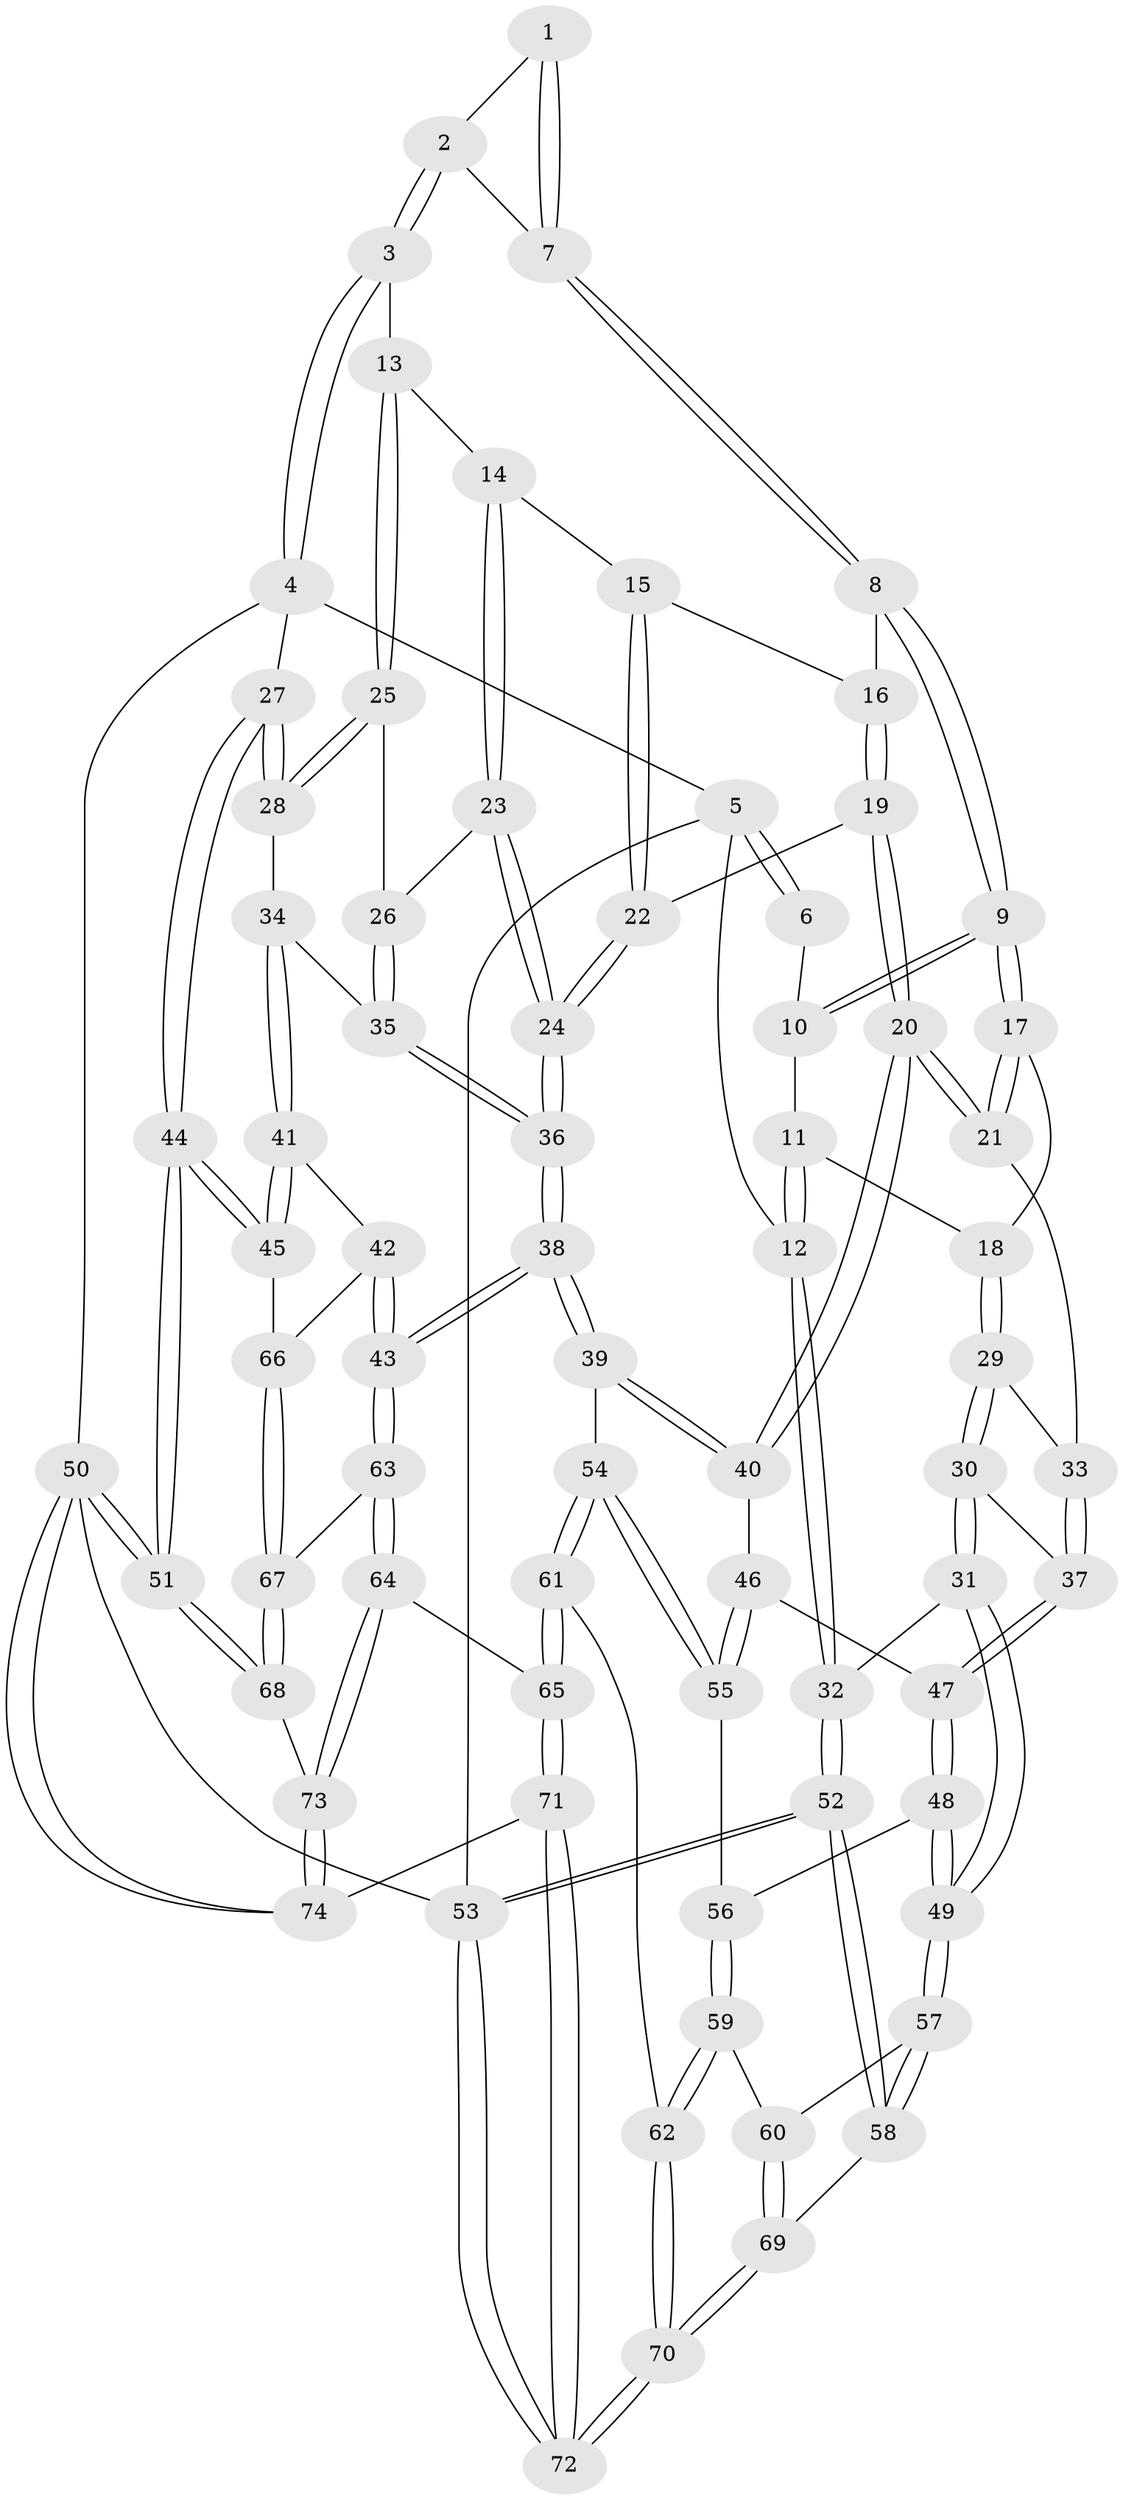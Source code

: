 // Generated by graph-tools (version 1.1) at 2025/01/03/09/25 05:01:08]
// undirected, 74 vertices, 182 edges
graph export_dot {
graph [start="1"]
  node [color=gray90,style=filled];
  1 [pos="+0.3433132116655826+0"];
  2 [pos="+0.8442145786935165+0"];
  3 [pos="+0.9249227666368243+0"];
  4 [pos="+1+0"];
  5 [pos="+0+0"];
  6 [pos="+0.20651348763647565+0"];
  7 [pos="+0.4692531827012394+0.1218447979218805"];
  8 [pos="+0.462949140392274+0.14523880383598148"];
  9 [pos="+0.28745106793920255+0.17901049680600717"];
  10 [pos="+0.22652661620151562+0"];
  11 [pos="+0.05783296259966176+0.16044889243082017"];
  12 [pos="+0+0.20243288993288147"];
  13 [pos="+0.8210106037396917+0"];
  14 [pos="+0.5926605302258747+0.16524743482084112"];
  15 [pos="+0.5209507482529291+0.1830917489671695"];
  16 [pos="+0.4887397309513393+0.16842007319175503"];
  17 [pos="+0.2870485418641639+0.18022479714911308"];
  18 [pos="+0.1656983477316868+0.2161883099845157"];
  19 [pos="+0.4520356552043308+0.28690488171570966"];
  20 [pos="+0.32872514168088707+0.35074669355468957"];
  21 [pos="+0.31072183893017935+0.3162519736606782"];
  22 [pos="+0.5632693383693629+0.31806097219888163"];
  23 [pos="+0.6483210751616104+0.2944900203928352"];
  24 [pos="+0.6049044283836269+0.3732702499510625"];
  25 [pos="+0.8098466667085318+0.09124064346710073"];
  26 [pos="+0.661835980602534+0.2817958681838307"];
  27 [pos="+1+0.2991447544123652"];
  28 [pos="+0.8455896618901104+0.3038404619632154"];
  29 [pos="+0.11253884682979376+0.2819244235227303"];
  30 [pos="+0.003988872857501592+0.3525082052660698"];
  31 [pos="+0+0.3381304473114405"];
  32 [pos="+0+0.306509332259373"];
  33 [pos="+0.2025665367780559+0.3323951765154904"];
  34 [pos="+0.8433685421743379+0.31058001564481585"];
  35 [pos="+0.826972241438902+0.31596923659380893"];
  36 [pos="+0.6078239739472828+0.41718246434857786"];
  37 [pos="+0.08741829651597799+0.401857378901473"];
  38 [pos="+0.584982542712549+0.512225245979141"];
  39 [pos="+0.5173200569424242+0.5168760925651167"];
  40 [pos="+0.33279635073932023+0.37254127948362953"];
  41 [pos="+0.8711266736427737+0.4308438328546396"];
  42 [pos="+0.6676579098917094+0.5566566452167002"];
  43 [pos="+0.6422571535575047+0.5610339264970758"];
  44 [pos="+1+0.5412928641284136"];
  45 [pos="+1+0.5380345395492706"];
  46 [pos="+0.2123686178003055+0.48698510289848096"];
  47 [pos="+0.17654455517813145+0.5008769529348459"];
  48 [pos="+0.15761593641917887+0.5456373733124161"];
  49 [pos="+0.09916932238312418+0.6089348835261732"];
  50 [pos="+1+1"];
  51 [pos="+1+1"];
  52 [pos="+0+0.7597115661813301"];
  53 [pos="+0+1"];
  54 [pos="+0.43435886095831305+0.5938616465687215"];
  55 [pos="+0.3512775986753861+0.6011873950690008"];
  56 [pos="+0.28040149157453953+0.6496713398730464"];
  57 [pos="+0.09484068445196488+0.6172910592761538"];
  58 [pos="+0+0.7349105086249141"];
  59 [pos="+0.252414977483714+0.7306316748981979"];
  60 [pos="+0.20006289805285596+0.728444620793414"];
  61 [pos="+0.3996664732466588+0.8057806939343687"];
  62 [pos="+0.3223616296323049+0.8008968452436916"];
  63 [pos="+0.6716503404716981+0.7958215465758092"];
  64 [pos="+0.6325148178860657+0.84000942247658"];
  65 [pos="+0.4575825062134891+0.8572571395317324"];
  66 [pos="+0.8861625025798655+0.619007669641222"];
  67 [pos="+0.8375681992987125+0.8217852117710694"];
  68 [pos="+0.9034562054786824+0.8595310338233663"];
  69 [pos="+0.11987347428012626+0.8284754195009947"];
  70 [pos="+0.18342005587655016+0.9513418419286677"];
  71 [pos="+0.34045016682301543+1"];
  72 [pos="+0.15764515533741466+1"];
  73 [pos="+0.664213760563561+1"];
  74 [pos="+0.6708590922949526+1"];
  1 -- 2;
  1 -- 7;
  1 -- 7;
  2 -- 3;
  2 -- 3;
  2 -- 7;
  3 -- 4;
  3 -- 4;
  3 -- 13;
  4 -- 5;
  4 -- 27;
  4 -- 50;
  5 -- 6;
  5 -- 6;
  5 -- 12;
  5 -- 53;
  6 -- 10;
  7 -- 8;
  7 -- 8;
  8 -- 9;
  8 -- 9;
  8 -- 16;
  9 -- 10;
  9 -- 10;
  9 -- 17;
  9 -- 17;
  10 -- 11;
  11 -- 12;
  11 -- 12;
  11 -- 18;
  12 -- 32;
  12 -- 32;
  13 -- 14;
  13 -- 25;
  13 -- 25;
  14 -- 15;
  14 -- 23;
  14 -- 23;
  15 -- 16;
  15 -- 22;
  15 -- 22;
  16 -- 19;
  16 -- 19;
  17 -- 18;
  17 -- 21;
  17 -- 21;
  18 -- 29;
  18 -- 29;
  19 -- 20;
  19 -- 20;
  19 -- 22;
  20 -- 21;
  20 -- 21;
  20 -- 40;
  20 -- 40;
  21 -- 33;
  22 -- 24;
  22 -- 24;
  23 -- 24;
  23 -- 24;
  23 -- 26;
  24 -- 36;
  24 -- 36;
  25 -- 26;
  25 -- 28;
  25 -- 28;
  26 -- 35;
  26 -- 35;
  27 -- 28;
  27 -- 28;
  27 -- 44;
  27 -- 44;
  28 -- 34;
  29 -- 30;
  29 -- 30;
  29 -- 33;
  30 -- 31;
  30 -- 31;
  30 -- 37;
  31 -- 32;
  31 -- 49;
  31 -- 49;
  32 -- 52;
  32 -- 52;
  33 -- 37;
  33 -- 37;
  34 -- 35;
  34 -- 41;
  34 -- 41;
  35 -- 36;
  35 -- 36;
  36 -- 38;
  36 -- 38;
  37 -- 47;
  37 -- 47;
  38 -- 39;
  38 -- 39;
  38 -- 43;
  38 -- 43;
  39 -- 40;
  39 -- 40;
  39 -- 54;
  40 -- 46;
  41 -- 42;
  41 -- 45;
  41 -- 45;
  42 -- 43;
  42 -- 43;
  42 -- 66;
  43 -- 63;
  43 -- 63;
  44 -- 45;
  44 -- 45;
  44 -- 51;
  44 -- 51;
  45 -- 66;
  46 -- 47;
  46 -- 55;
  46 -- 55;
  47 -- 48;
  47 -- 48;
  48 -- 49;
  48 -- 49;
  48 -- 56;
  49 -- 57;
  49 -- 57;
  50 -- 51;
  50 -- 51;
  50 -- 74;
  50 -- 74;
  50 -- 53;
  51 -- 68;
  51 -- 68;
  52 -- 53;
  52 -- 53;
  52 -- 58;
  52 -- 58;
  53 -- 72;
  53 -- 72;
  54 -- 55;
  54 -- 55;
  54 -- 61;
  54 -- 61;
  55 -- 56;
  56 -- 59;
  56 -- 59;
  57 -- 58;
  57 -- 58;
  57 -- 60;
  58 -- 69;
  59 -- 60;
  59 -- 62;
  59 -- 62;
  60 -- 69;
  60 -- 69;
  61 -- 62;
  61 -- 65;
  61 -- 65;
  62 -- 70;
  62 -- 70;
  63 -- 64;
  63 -- 64;
  63 -- 67;
  64 -- 65;
  64 -- 73;
  64 -- 73;
  65 -- 71;
  65 -- 71;
  66 -- 67;
  66 -- 67;
  67 -- 68;
  67 -- 68;
  68 -- 73;
  69 -- 70;
  69 -- 70;
  70 -- 72;
  70 -- 72;
  71 -- 72;
  71 -- 72;
  71 -- 74;
  73 -- 74;
  73 -- 74;
}
